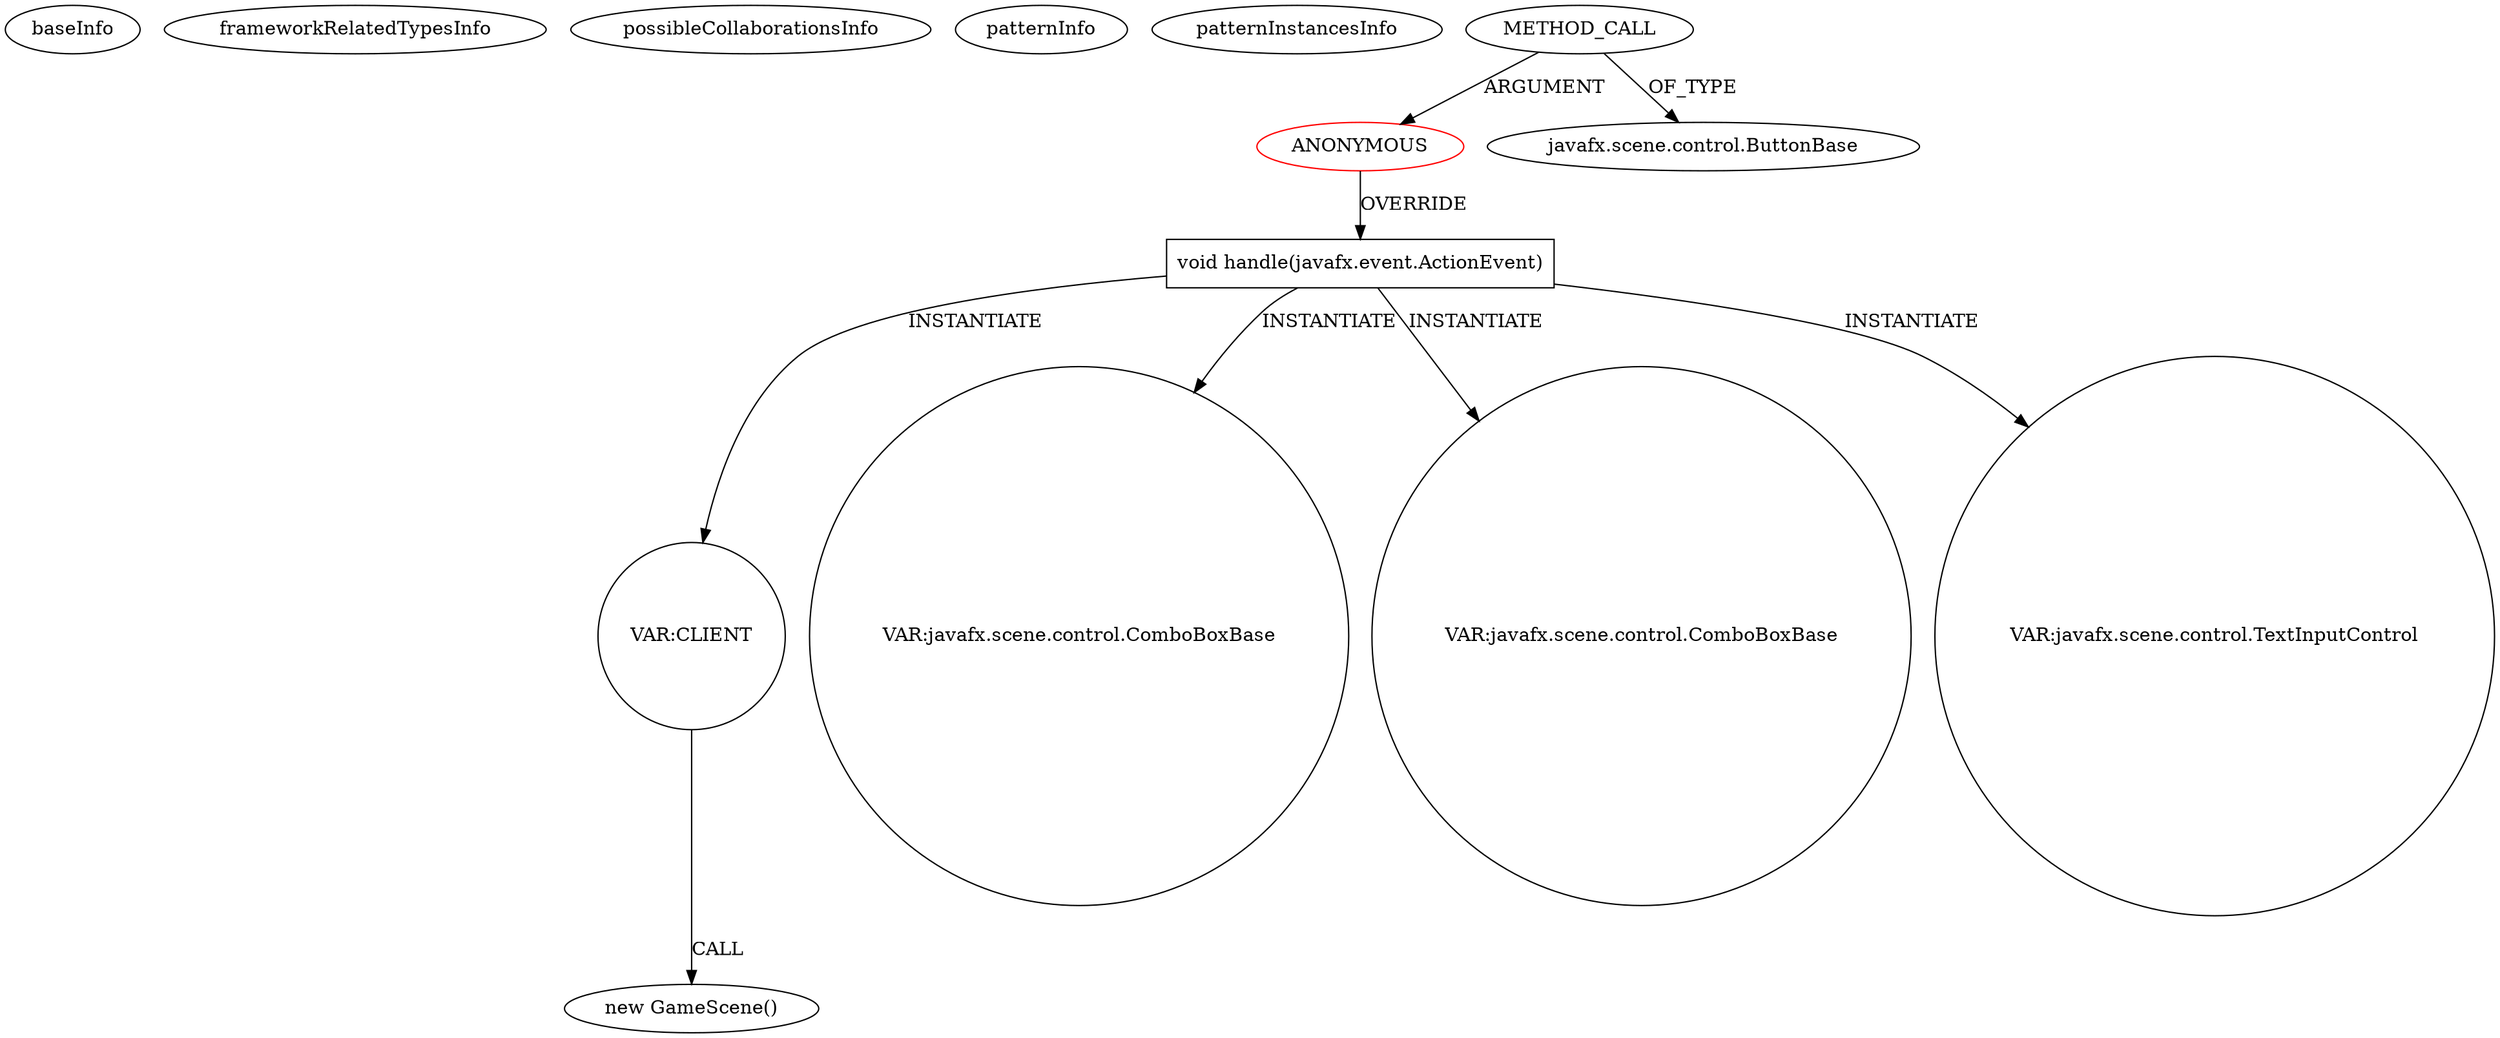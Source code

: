 digraph {
baseInfo[graphId=4243,category="pattern",isAnonymous=true,possibleRelation=false]
frameworkRelatedTypesInfo[]
possibleCollaborationsInfo[]
patternInfo[frequency=2.0,patternRootClient=0]
patternInstancesInfo[0="empollondefisica-PlanetGame~/empollondefisica-PlanetGame/PlanetGame-master/src/planetGame/MainMenuScene.java~void MainMenuScene(javafx.scene.Group,javafx.stage.Stage)~2643",1="empollondefisica-PlanetGame~/empollondefisica-PlanetGame/PlanetGame-master/src/testing/Testing.java~void start(javafx.stage.Stage)~2648"]
25[label="new GameScene()",vertexType="CONSTRUCTOR_CALL",isFrameworkType=false]
26[label="VAR:CLIENT",vertexType="VARIABLE_EXPRESION",isFrameworkType=false,shape=circle]
4[label="void handle(javafx.event.ActionEvent)",vertexType="OVERRIDING_METHOD_DECLARATION",isFrameworkType=false,shape=box]
10[label="VAR:javafx.scene.control.ComboBoxBase",vertexType="VARIABLE_EXPRESION",isFrameworkType=false,shape=circle]
22[label="VAR:javafx.scene.control.ComboBoxBase",vertexType="VARIABLE_EXPRESION",isFrameworkType=false,shape=circle]
0[label="ANONYMOUS",vertexType="ROOT_ANONYMOUS_DECLARATION",isFrameworkType=false,color=red]
2[label="METHOD_CALL",vertexType="OUTSIDE_CALL",isFrameworkType=false]
3[label="javafx.scene.control.ButtonBase",vertexType="FRAMEWORK_CLASS_TYPE",isFrameworkType=false]
7[label="VAR:javafx.scene.control.TextInputControl",vertexType="VARIABLE_EXPRESION",isFrameworkType=false,shape=circle]
4->7[label="INSTANTIATE"]
2->0[label="ARGUMENT"]
4->22[label="INSTANTIATE"]
4->26[label="INSTANTIATE"]
0->4[label="OVERRIDE"]
26->25[label="CALL"]
4->10[label="INSTANTIATE"]
2->3[label="OF_TYPE"]
}
